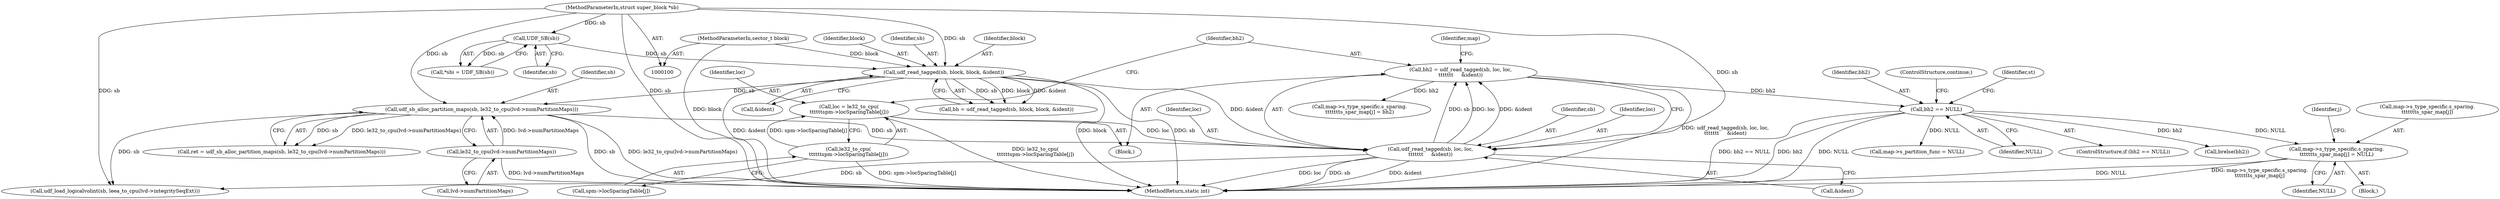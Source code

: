 digraph "0_linux_adee11b2085bee90bd8f4f52123ffb07882d6256@array" {
"1000418" [label="(Call,map->s_type_specific.s_sparing.\n\t\t\t\t\t\t\ts_spar_map[j] = NULL)"];
"1000390" [label="(Call,bh2 == NULL)"];
"1000370" [label="(Call,bh2 = udf_read_tagged(sb, loc, loc,\n\t\t\t\t\t\t\t     &ident))"];
"1000372" [label="(Call,udf_read_tagged(sb, loc, loc,\n\t\t\t\t\t\t\t     &ident))"];
"1000148" [label="(Call,udf_sb_alloc_partition_maps(sb, le32_to_cpu(lvd->numPartitionMaps)))"];
"1000124" [label="(Call,udf_read_tagged(sb, block, block, &ident))"];
"1000113" [label="(Call,UDF_SB(sb))"];
"1000101" [label="(MethodParameterIn,struct super_block *sb)"];
"1000102" [label="(MethodParameterIn,sector_t block)"];
"1000150" [label="(Call,le32_to_cpu(lvd->numPartitionMaps))"];
"1000362" [label="(Call,loc = le32_to_cpu(\n\t\t\t\t\t\tspm->locSparingTable[j]))"];
"1000364" [label="(Call,le32_to_cpu(\n\t\t\t\t\t\tspm->locSparingTable[j]))"];
"1000383" [label="(Identifier,map)"];
"1000428" [label="(Identifier,NULL)"];
"1000126" [label="(Identifier,block)"];
"1000151" [label="(Call,lvd->numPartitionMaps)"];
"1000124" [label="(Call,udf_read_tagged(sb, block, block, &ident))"];
"1000418" [label="(Call,map->s_type_specific.s_sparing.\n\t\t\t\t\t\t\ts_spar_map[j] = NULL)"];
"1000360" [label="(Block,)"];
"1000393" [label="(ControlStructure,continue;)"];
"1000148" [label="(Call,udf_sb_alloc_partition_maps(sb, le32_to_cpu(lvd->numPartitionMaps)))"];
"1000664" [label="(MethodReturn,static int)"];
"1000372" [label="(Call,udf_read_tagged(sb, loc, loc,\n\t\t\t\t\t\t\t     &ident))"];
"1000373" [label="(Identifier,sb)"];
"1000114" [label="(Identifier,sb)"];
"1000113" [label="(Call,UDF_SB(sb))"];
"1000363" [label="(Identifier,loc)"];
"1000415" [label="(Block,)"];
"1000359" [label="(Identifier,j)"];
"1000146" [label="(Call,ret = udf_sb_alloc_partition_maps(sb, le32_to_cpu(lvd->numPartitionMaps)))"];
"1000653" [label="(Call,udf_load_logicalvolint(sb, leea_to_cpu(lvd->integritySeqExt)))"];
"1000365" [label="(Call,spm->locSparingTable[j])"];
"1000375" [label="(Identifier,loc)"];
"1000242" [label="(Call,map->s_partition_func = NULL)"];
"1000371" [label="(Identifier,bh2)"];
"1000122" [label="(Call,bh = udf_read_tagged(sb, block, block, &ident))"];
"1000395" [label="(Identifier,st)"];
"1000378" [label="(Call,map->s_type_specific.s_sparing.\n\t\t\t\t\t\t\ts_spar_map[j] = bh2)"];
"1000101" [label="(MethodParameterIn,struct super_block *sb)"];
"1000150" [label="(Call,le32_to_cpu(lvd->numPartitionMaps))"];
"1000376" [label="(Call,&ident)"];
"1000419" [label="(Call,map->s_type_specific.s_sparing.\n\t\t\t\t\t\t\ts_spar_map[j])"];
"1000111" [label="(Call,*sbi = UDF_SB(sb))"];
"1000102" [label="(MethodParameterIn,sector_t block)"];
"1000390" [label="(Call,bh2 == NULL)"];
"1000391" [label="(Identifier,bh2)"];
"1000149" [label="(Identifier,sb)"];
"1000370" [label="(Call,bh2 = udf_read_tagged(sb, loc, loc,\n\t\t\t\t\t\t\t     &ident))"];
"1000362" [label="(Call,loc = le32_to_cpu(\n\t\t\t\t\t\tspm->locSparingTable[j]))"];
"1000374" [label="(Identifier,loc)"];
"1000392" [label="(Identifier,NULL)"];
"1000127" [label="(Identifier,block)"];
"1000125" [label="(Identifier,sb)"];
"1000389" [label="(ControlStructure,if (bh2 == NULL))"];
"1000128" [label="(Call,&ident)"];
"1000416" [label="(Call,brelse(bh2))"];
"1000364" [label="(Call,le32_to_cpu(\n\t\t\t\t\t\tspm->locSparingTable[j]))"];
"1000418" -> "1000415"  [label="AST: "];
"1000418" -> "1000428"  [label="CFG: "];
"1000419" -> "1000418"  [label="AST: "];
"1000428" -> "1000418"  [label="AST: "];
"1000359" -> "1000418"  [label="CFG: "];
"1000418" -> "1000664"  [label="DDG: NULL"];
"1000418" -> "1000664"  [label="DDG: map->s_type_specific.s_sparing.\n\t\t\t\t\t\t\ts_spar_map[j]"];
"1000390" -> "1000418"  [label="DDG: NULL"];
"1000390" -> "1000389"  [label="AST: "];
"1000390" -> "1000392"  [label="CFG: "];
"1000391" -> "1000390"  [label="AST: "];
"1000392" -> "1000390"  [label="AST: "];
"1000393" -> "1000390"  [label="CFG: "];
"1000395" -> "1000390"  [label="CFG: "];
"1000390" -> "1000664"  [label="DDG: NULL"];
"1000390" -> "1000664"  [label="DDG: bh2 == NULL"];
"1000390" -> "1000664"  [label="DDG: bh2"];
"1000390" -> "1000242"  [label="DDG: NULL"];
"1000370" -> "1000390"  [label="DDG: bh2"];
"1000390" -> "1000416"  [label="DDG: bh2"];
"1000370" -> "1000360"  [label="AST: "];
"1000370" -> "1000372"  [label="CFG: "];
"1000371" -> "1000370"  [label="AST: "];
"1000372" -> "1000370"  [label="AST: "];
"1000383" -> "1000370"  [label="CFG: "];
"1000370" -> "1000664"  [label="DDG: udf_read_tagged(sb, loc, loc,\n\t\t\t\t\t\t\t     &ident)"];
"1000372" -> "1000370"  [label="DDG: sb"];
"1000372" -> "1000370"  [label="DDG: loc"];
"1000372" -> "1000370"  [label="DDG: &ident"];
"1000370" -> "1000378"  [label="DDG: bh2"];
"1000372" -> "1000376"  [label="CFG: "];
"1000373" -> "1000372"  [label="AST: "];
"1000374" -> "1000372"  [label="AST: "];
"1000375" -> "1000372"  [label="AST: "];
"1000376" -> "1000372"  [label="AST: "];
"1000372" -> "1000664"  [label="DDG: &ident"];
"1000372" -> "1000664"  [label="DDG: loc"];
"1000372" -> "1000664"  [label="DDG: sb"];
"1000148" -> "1000372"  [label="DDG: sb"];
"1000101" -> "1000372"  [label="DDG: sb"];
"1000362" -> "1000372"  [label="DDG: loc"];
"1000124" -> "1000372"  [label="DDG: &ident"];
"1000372" -> "1000653"  [label="DDG: sb"];
"1000148" -> "1000146"  [label="AST: "];
"1000148" -> "1000150"  [label="CFG: "];
"1000149" -> "1000148"  [label="AST: "];
"1000150" -> "1000148"  [label="AST: "];
"1000146" -> "1000148"  [label="CFG: "];
"1000148" -> "1000664"  [label="DDG: sb"];
"1000148" -> "1000664"  [label="DDG: le32_to_cpu(lvd->numPartitionMaps)"];
"1000148" -> "1000146"  [label="DDG: sb"];
"1000148" -> "1000146"  [label="DDG: le32_to_cpu(lvd->numPartitionMaps)"];
"1000124" -> "1000148"  [label="DDG: sb"];
"1000101" -> "1000148"  [label="DDG: sb"];
"1000150" -> "1000148"  [label="DDG: lvd->numPartitionMaps"];
"1000148" -> "1000653"  [label="DDG: sb"];
"1000124" -> "1000122"  [label="AST: "];
"1000124" -> "1000128"  [label="CFG: "];
"1000125" -> "1000124"  [label="AST: "];
"1000126" -> "1000124"  [label="AST: "];
"1000127" -> "1000124"  [label="AST: "];
"1000128" -> "1000124"  [label="AST: "];
"1000122" -> "1000124"  [label="CFG: "];
"1000124" -> "1000664"  [label="DDG: block"];
"1000124" -> "1000664"  [label="DDG: sb"];
"1000124" -> "1000664"  [label="DDG: &ident"];
"1000124" -> "1000122"  [label="DDG: sb"];
"1000124" -> "1000122"  [label="DDG: block"];
"1000124" -> "1000122"  [label="DDG: &ident"];
"1000113" -> "1000124"  [label="DDG: sb"];
"1000101" -> "1000124"  [label="DDG: sb"];
"1000102" -> "1000124"  [label="DDG: block"];
"1000113" -> "1000111"  [label="AST: "];
"1000113" -> "1000114"  [label="CFG: "];
"1000114" -> "1000113"  [label="AST: "];
"1000111" -> "1000113"  [label="CFG: "];
"1000113" -> "1000111"  [label="DDG: sb"];
"1000101" -> "1000113"  [label="DDG: sb"];
"1000101" -> "1000100"  [label="AST: "];
"1000101" -> "1000664"  [label="DDG: sb"];
"1000101" -> "1000653"  [label="DDG: sb"];
"1000102" -> "1000100"  [label="AST: "];
"1000102" -> "1000664"  [label="DDG: block"];
"1000150" -> "1000151"  [label="CFG: "];
"1000151" -> "1000150"  [label="AST: "];
"1000150" -> "1000664"  [label="DDG: lvd->numPartitionMaps"];
"1000362" -> "1000360"  [label="AST: "];
"1000362" -> "1000364"  [label="CFG: "];
"1000363" -> "1000362"  [label="AST: "];
"1000364" -> "1000362"  [label="AST: "];
"1000371" -> "1000362"  [label="CFG: "];
"1000362" -> "1000664"  [label="DDG: le32_to_cpu(\n\t\t\t\t\t\tspm->locSparingTable[j])"];
"1000364" -> "1000362"  [label="DDG: spm->locSparingTable[j]"];
"1000364" -> "1000365"  [label="CFG: "];
"1000365" -> "1000364"  [label="AST: "];
"1000364" -> "1000664"  [label="DDG: spm->locSparingTable[j]"];
}
